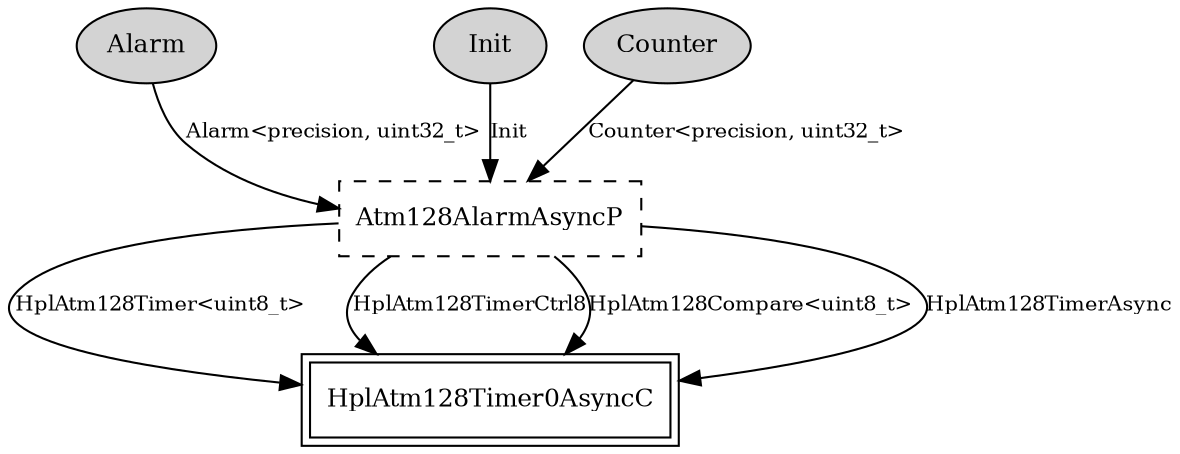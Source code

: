 digraph "tos.chips.atm128.timer.Atm128AlarmAsyncC" {
  n0x7e217298 [shape=ellipse, style=filled, label="Alarm", fontsize=12];
  "Atm128AlarmAsyncC.Atm128AlarmAsyncP" [fontsize=12, shape=box, style=dashed, label="Atm128AlarmAsyncP", URL="tos.chips.atm128.timer.Atm128AlarmAsyncP.html"];
  n0x7e218e08 [shape=ellipse, style=filled, label="Init", fontsize=12];
  "Atm128AlarmAsyncC.Atm128AlarmAsyncP" [fontsize=12, shape=box, style=dashed, label="Atm128AlarmAsyncP", URL="tos.chips.atm128.timer.Atm128AlarmAsyncP.html"];
  n0x7e216ac8 [shape=ellipse, style=filled, label="Counter", fontsize=12];
  "Atm128AlarmAsyncC.Atm128AlarmAsyncP" [fontsize=12, shape=box, style=dashed, label="Atm128AlarmAsyncP", URL="tos.chips.atm128.timer.Atm128AlarmAsyncP.html"];
  "Atm128AlarmAsyncC.Atm128AlarmAsyncP" [fontsize=12, shape=box, style=dashed, label="Atm128AlarmAsyncP", URL="tos.chips.atm128.timer.Atm128AlarmAsyncP.html"];
  "HplAtm128Timer0AsyncC" [fontsize=12, shape=box,peripheries=2, URL="tos.chips.atm128.timer.sim.HplAtm128Timer0AsyncC.html"];
  "Atm128AlarmAsyncC.Atm128AlarmAsyncP" [fontsize=12, shape=box, style=dashed, label="Atm128AlarmAsyncP", URL="tos.chips.atm128.timer.Atm128AlarmAsyncP.html"];
  "HplAtm128Timer0AsyncC" [fontsize=12, shape=box,peripheries=2, URL="tos.chips.atm128.timer.sim.HplAtm128Timer0AsyncC.html"];
  "Atm128AlarmAsyncC.Atm128AlarmAsyncP" [fontsize=12, shape=box, style=dashed, label="Atm128AlarmAsyncP", URL="tos.chips.atm128.timer.Atm128AlarmAsyncP.html"];
  "HplAtm128Timer0AsyncC" [fontsize=12, shape=box,peripheries=2, URL="tos.chips.atm128.timer.sim.HplAtm128Timer0AsyncC.html"];
  "Atm128AlarmAsyncC.Atm128AlarmAsyncP" [fontsize=12, shape=box, style=dashed, label="Atm128AlarmAsyncP", URL="tos.chips.atm128.timer.Atm128AlarmAsyncP.html"];
  "HplAtm128Timer0AsyncC" [fontsize=12, shape=box,peripheries=2, URL="tos.chips.atm128.timer.sim.HplAtm128Timer0AsyncC.html"];
  "n0x7e217298" -> "Atm128AlarmAsyncC.Atm128AlarmAsyncP" [label="Alarm<precision, uint32_t>", URL="../ihtml/tos.lib.timer.Alarm.html", fontsize=10];
  "n0x7e218e08" -> "Atm128AlarmAsyncC.Atm128AlarmAsyncP" [label="Init", URL="../ihtml/tos.interfaces.Init.html", fontsize=10];
  "n0x7e216ac8" -> "Atm128AlarmAsyncC.Atm128AlarmAsyncP" [label="Counter<precision, uint32_t>", URL="../ihtml/tos.lib.timer.Counter.html", fontsize=10];
  "Atm128AlarmAsyncC.Atm128AlarmAsyncP" -> "HplAtm128Timer0AsyncC" [label="HplAtm128Timer<uint8_t>", URL="../ihtml/tos.chips.atm128.timer.HplAtm128Timer.html", fontsize=10];
  "Atm128AlarmAsyncC.Atm128AlarmAsyncP" -> "HplAtm128Timer0AsyncC" [label="HplAtm128TimerCtrl8", URL="../ihtml/tos.chips.atm128.timer.HplAtm128TimerCtrl8.html", fontsize=10];
  "Atm128AlarmAsyncC.Atm128AlarmAsyncP" -> "HplAtm128Timer0AsyncC" [label="HplAtm128Compare<uint8_t>", URL="../ihtml/tos.chips.atm128.timer.HplAtm128Compare.html", fontsize=10];
  "Atm128AlarmAsyncC.Atm128AlarmAsyncP" -> "HplAtm128Timer0AsyncC" [label="HplAtm128TimerAsync", URL="../ihtml/tos.chips.atm128.timer.HplAtm128TimerAsync.html", fontsize=10];
}
